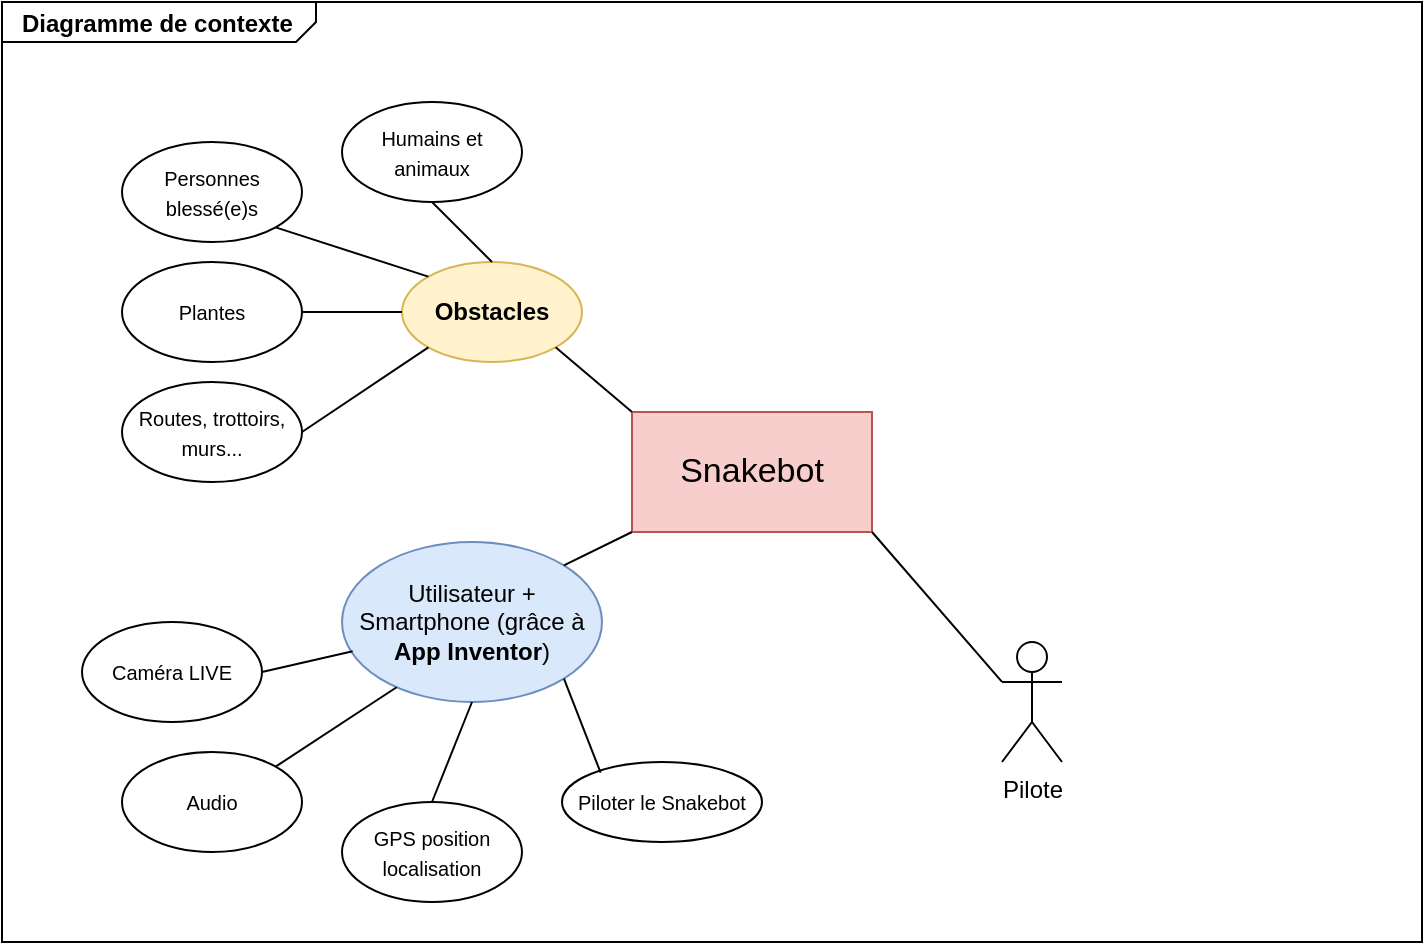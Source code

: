<mxfile version="14.5.3" type="github">
  <diagram id="t7jElAKFilhOkE4xHkL2" name="Page-1">
    <mxGraphModel dx="948" dy="508" grid="1" gridSize="10" guides="1" tooltips="1" connect="1" arrows="1" fold="1" page="1" pageScale="1" pageWidth="850" pageHeight="1100" math="0" shadow="0">
      <root>
        <mxCell id="0" />
        <mxCell id="1" parent="0" />
        <mxCell id="nJWvSu-OrmdliMbgVe7U-1" value="&lt;p style=&quot;margin: 0px ; margin-top: 4px ; margin-left: 10px ; text-align: left&quot;&gt;&lt;b&gt;Diagramme de contexte&lt;/b&gt;&lt;/p&gt;" style="html=1;strokeWidth=1;shape=mxgraph.sysml.package;labelX=157;align=left;spacingLeft=10;overflow=fill;recursiveResize=0;" vertex="1" parent="1">
          <mxGeometry x="50" y="150" width="710" height="470" as="geometry" />
        </mxCell>
        <mxCell id="nJWvSu-OrmdliMbgVe7U-7" value="&lt;font style=&quot;font-size: 17px&quot;&gt;Snakebot&lt;/font&gt;" style="rounded=0;whiteSpace=wrap;html=1;fillColor=#f8cecc;strokeColor=#b85450;" vertex="1" parent="1">
          <mxGeometry x="365" y="355" width="120" height="60" as="geometry" />
        </mxCell>
        <mxCell id="nJWvSu-OrmdliMbgVe7U-8" value="&lt;b&gt;Obstacles&lt;/b&gt;" style="ellipse;whiteSpace=wrap;html=1;fillColor=#fff2cc;strokeColor=#d6b656;" vertex="1" parent="1">
          <mxGeometry x="250" y="280" width="90" height="50" as="geometry" />
        </mxCell>
        <mxCell id="nJWvSu-OrmdliMbgVe7U-10" value="Utilisateur + Smartphone (grâce à &lt;b&gt;App Inventor&lt;/b&gt;)" style="ellipse;whiteSpace=wrap;html=1;fillColor=#dae8fc;strokeColor=#6c8ebf;" vertex="1" parent="1">
          <mxGeometry x="220" y="420" width="130" height="80" as="geometry" />
        </mxCell>
        <mxCell id="nJWvSu-OrmdliMbgVe7U-11" value="&lt;font style=&quot;font-size: 10px&quot;&gt;Personnes blessé(e)s&lt;/font&gt;" style="ellipse;whiteSpace=wrap;html=1;" vertex="1" parent="1">
          <mxGeometry x="110" y="220" width="90" height="50" as="geometry" />
        </mxCell>
        <mxCell id="nJWvSu-OrmdliMbgVe7U-12" value="&lt;font style=&quot;font-size: 10px&quot;&gt;Plantes&lt;/font&gt;" style="ellipse;whiteSpace=wrap;html=1;" vertex="1" parent="1">
          <mxGeometry x="110" y="280" width="90" height="50" as="geometry" />
        </mxCell>
        <mxCell id="nJWvSu-OrmdliMbgVe7U-13" value="&lt;font style=&quot;font-size: 10px&quot;&gt;Routes, trottoirs, murs...&lt;/font&gt;" style="ellipse;whiteSpace=wrap;html=1;" vertex="1" parent="1">
          <mxGeometry x="110" y="340" width="90" height="50" as="geometry" />
        </mxCell>
        <mxCell id="nJWvSu-OrmdliMbgVe7U-14" value="&lt;font style=&quot;font-size: 10px&quot;&gt;Humains et animaux&lt;/font&gt;" style="ellipse;whiteSpace=wrap;html=1;" vertex="1" parent="1">
          <mxGeometry x="220" y="200" width="90" height="50" as="geometry" />
        </mxCell>
        <mxCell id="nJWvSu-OrmdliMbgVe7U-15" value="" style="endArrow=none;html=1;entryX=0.5;entryY=1;entryDx=0;entryDy=0;exitX=0.5;exitY=0;exitDx=0;exitDy=0;" edge="1" parent="1" source="nJWvSu-OrmdliMbgVe7U-8" target="nJWvSu-OrmdliMbgVe7U-14">
          <mxGeometry width="50" height="50" relative="1" as="geometry">
            <mxPoint x="400" y="380" as="sourcePoint" />
            <mxPoint x="450" y="330" as="targetPoint" />
          </mxGeometry>
        </mxCell>
        <mxCell id="nJWvSu-OrmdliMbgVe7U-16" value="" style="endArrow=none;html=1;entryX=1;entryY=1;entryDx=0;entryDy=0;exitX=0;exitY=0;exitDx=0;exitDy=0;" edge="1" parent="1" source="nJWvSu-OrmdliMbgVe7U-8" target="nJWvSu-OrmdliMbgVe7U-11">
          <mxGeometry width="50" height="50" relative="1" as="geometry">
            <mxPoint x="400" y="380" as="sourcePoint" />
            <mxPoint x="450" y="330" as="targetPoint" />
          </mxGeometry>
        </mxCell>
        <mxCell id="nJWvSu-OrmdliMbgVe7U-17" value="" style="endArrow=none;html=1;entryX=1;entryY=0.5;entryDx=0;entryDy=0;exitX=0;exitY=0.5;exitDx=0;exitDy=0;" edge="1" parent="1" source="nJWvSu-OrmdliMbgVe7U-8" target="nJWvSu-OrmdliMbgVe7U-12">
          <mxGeometry width="50" height="50" relative="1" as="geometry">
            <mxPoint x="400" y="380" as="sourcePoint" />
            <mxPoint x="450" y="330" as="targetPoint" />
          </mxGeometry>
        </mxCell>
        <mxCell id="nJWvSu-OrmdliMbgVe7U-18" value="" style="endArrow=none;html=1;entryX=1;entryY=0.5;entryDx=0;entryDy=0;exitX=0;exitY=1;exitDx=0;exitDy=0;" edge="1" parent="1" source="nJWvSu-OrmdliMbgVe7U-8" target="nJWvSu-OrmdliMbgVe7U-13">
          <mxGeometry width="50" height="50" relative="1" as="geometry">
            <mxPoint x="400" y="380" as="sourcePoint" />
            <mxPoint x="450" y="330" as="targetPoint" />
          </mxGeometry>
        </mxCell>
        <mxCell id="nJWvSu-OrmdliMbgVe7U-19" value="" style="endArrow=none;html=1;entryX=1;entryY=1;entryDx=0;entryDy=0;exitX=0;exitY=0;exitDx=0;exitDy=0;" edge="1" parent="1" source="nJWvSu-OrmdliMbgVe7U-7" target="nJWvSu-OrmdliMbgVe7U-8">
          <mxGeometry width="50" height="50" relative="1" as="geometry">
            <mxPoint x="400" y="380" as="sourcePoint" />
            <mxPoint x="450" y="330" as="targetPoint" />
          </mxGeometry>
        </mxCell>
        <mxCell id="nJWvSu-OrmdliMbgVe7U-20" value="" style="endArrow=none;html=1;exitX=1;exitY=0;exitDx=0;exitDy=0;entryX=0;entryY=1;entryDx=0;entryDy=0;" edge="1" parent="1" source="nJWvSu-OrmdliMbgVe7U-10" target="nJWvSu-OrmdliMbgVe7U-7">
          <mxGeometry width="50" height="50" relative="1" as="geometry">
            <mxPoint x="400" y="450" as="sourcePoint" />
            <mxPoint x="450" y="400" as="targetPoint" />
          </mxGeometry>
        </mxCell>
        <mxCell id="nJWvSu-OrmdliMbgVe7U-21" value="&lt;font style=&quot;font-size: 10px&quot;&gt;Caméra LIVE&lt;/font&gt;" style="ellipse;whiteSpace=wrap;html=1;" vertex="1" parent="1">
          <mxGeometry x="90" y="460" width="90" height="50" as="geometry" />
        </mxCell>
        <mxCell id="nJWvSu-OrmdliMbgVe7U-22" value="&lt;font style=&quot;font-size: 10px&quot;&gt;Audio&lt;/font&gt;" style="ellipse;whiteSpace=wrap;html=1;" vertex="1" parent="1">
          <mxGeometry x="110" y="525" width="90" height="50" as="geometry" />
        </mxCell>
        <mxCell id="nJWvSu-OrmdliMbgVe7U-23" value="&lt;font style=&quot;font-size: 10px&quot;&gt;GPS position localisation&lt;/font&gt;" style="ellipse;whiteSpace=wrap;html=1;" vertex="1" parent="1">
          <mxGeometry x="220" y="550" width="90" height="50" as="geometry" />
        </mxCell>
        <mxCell id="nJWvSu-OrmdliMbgVe7U-25" value="" style="endArrow=none;html=1;exitX=1;exitY=0;exitDx=0;exitDy=0;entryX=0.21;entryY=0.908;entryDx=0;entryDy=0;entryPerimeter=0;" edge="1" parent="1" source="nJWvSu-OrmdliMbgVe7U-22" target="nJWvSu-OrmdliMbgVe7U-10">
          <mxGeometry width="50" height="50" relative="1" as="geometry">
            <mxPoint x="400" y="470" as="sourcePoint" />
            <mxPoint x="450" y="420" as="targetPoint" />
          </mxGeometry>
        </mxCell>
        <mxCell id="nJWvSu-OrmdliMbgVe7U-27" value="" style="endArrow=none;html=1;exitX=1;exitY=0.5;exitDx=0;exitDy=0;entryX=0.041;entryY=0.683;entryDx=0;entryDy=0;entryPerimeter=0;" edge="1" parent="1" source="nJWvSu-OrmdliMbgVe7U-21" target="nJWvSu-OrmdliMbgVe7U-10">
          <mxGeometry width="50" height="50" relative="1" as="geometry">
            <mxPoint x="400" y="470" as="sourcePoint" />
            <mxPoint x="450" y="420" as="targetPoint" />
          </mxGeometry>
        </mxCell>
        <mxCell id="nJWvSu-OrmdliMbgVe7U-28" value="" style="endArrow=none;html=1;exitX=0.5;exitY=0;exitDx=0;exitDy=0;entryX=0.5;entryY=1;entryDx=0;entryDy=0;" edge="1" parent="1" source="nJWvSu-OrmdliMbgVe7U-23" target="nJWvSu-OrmdliMbgVe7U-10">
          <mxGeometry width="50" height="50" relative="1" as="geometry">
            <mxPoint x="400" y="470" as="sourcePoint" />
            <mxPoint x="450" y="420" as="targetPoint" />
          </mxGeometry>
        </mxCell>
        <mxCell id="nJWvSu-OrmdliMbgVe7U-29" value="Pilote" style="shape=umlActor;verticalLabelPosition=bottom;verticalAlign=top;html=1;outlineConnect=0;" vertex="1" parent="1">
          <mxGeometry x="550" y="470" width="30" height="60" as="geometry" />
        </mxCell>
        <mxCell id="nJWvSu-OrmdliMbgVe7U-30" value="&lt;font style=&quot;font-size: 10px&quot;&gt;Piloter le Snakebot&lt;/font&gt;" style="ellipse;whiteSpace=wrap;html=1;" vertex="1" parent="1">
          <mxGeometry x="330" y="530" width="100" height="40" as="geometry" />
        </mxCell>
        <mxCell id="nJWvSu-OrmdliMbgVe7U-31" value="" style="endArrow=none;html=1;exitX=0.193;exitY=0.133;exitDx=0;exitDy=0;exitPerimeter=0;entryX=1;entryY=1;entryDx=0;entryDy=0;" edge="1" parent="1" source="nJWvSu-OrmdliMbgVe7U-30" target="nJWvSu-OrmdliMbgVe7U-10">
          <mxGeometry width="50" height="50" relative="1" as="geometry">
            <mxPoint x="400" y="410" as="sourcePoint" />
            <mxPoint x="450" y="360" as="targetPoint" />
          </mxGeometry>
        </mxCell>
        <mxCell id="nJWvSu-OrmdliMbgVe7U-33" value="" style="endArrow=none;html=1;exitX=0;exitY=0.333;exitDx=0;exitDy=0;exitPerimeter=0;entryX=1;entryY=1;entryDx=0;entryDy=0;" edge="1" parent="1" source="nJWvSu-OrmdliMbgVe7U-29" target="nJWvSu-OrmdliMbgVe7U-7">
          <mxGeometry width="50" height="50" relative="1" as="geometry">
            <mxPoint x="400" y="410" as="sourcePoint" />
            <mxPoint x="450" y="360" as="targetPoint" />
          </mxGeometry>
        </mxCell>
      </root>
    </mxGraphModel>
  </diagram>
</mxfile>
